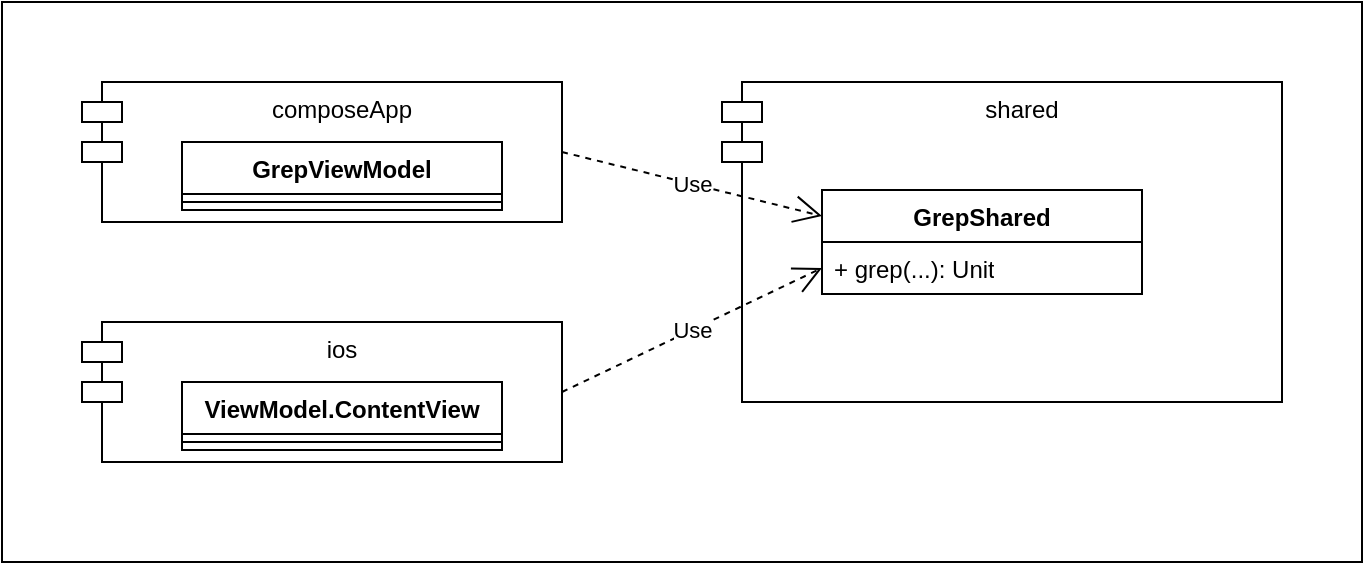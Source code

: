 <mxfile version="24.4.8" type="device" pages="4">
  <diagram name="if_grep" id="RzaIaKQiEWzyWalgboSa">
    <mxGraphModel dx="951" dy="597" grid="1" gridSize="10" guides="1" tooltips="1" connect="1" arrows="1" fold="1" page="1" pageScale="1" pageWidth="827" pageHeight="1169" math="0" shadow="0">
      <root>
        <mxCell id="0" />
        <mxCell id="1" parent="0" />
        <mxCell id="QNryAsedBH9kvM18OvDT-1" value="" style="rounded=0;whiteSpace=wrap;html=1;" vertex="1" parent="1">
          <mxGeometry x="40" width="680" height="280" as="geometry" />
        </mxCell>
        <mxCell id="q6hAmMUZD53YPu_rHfrL-1" value="composeApp" style="shape=module;align=left;spacingLeft=20;align=center;verticalAlign=top;whiteSpace=wrap;html=1;" vertex="1" parent="1">
          <mxGeometry x="80" y="40" width="240" height="70" as="geometry" />
        </mxCell>
        <mxCell id="q6hAmMUZD53YPu_rHfrL-2" value="shared" style="shape=module;align=left;spacingLeft=20;align=center;verticalAlign=top;whiteSpace=wrap;html=1;" vertex="1" parent="1">
          <mxGeometry x="400" y="40" width="280" height="160" as="geometry" />
        </mxCell>
        <mxCell id="q6hAmMUZD53YPu_rHfrL-3" value="ios" style="shape=module;align=left;spacingLeft=20;align=center;verticalAlign=top;whiteSpace=wrap;html=1;" vertex="1" parent="1">
          <mxGeometry x="80" y="160" width="240" height="70" as="geometry" />
        </mxCell>
        <mxCell id="q6hAmMUZD53YPu_rHfrL-8" value="Use" style="endArrow=open;endSize=12;dashed=1;html=1;rounded=0;exitX=1;exitY=0.5;exitDx=0;exitDy=0;entryX=0;entryY=0.25;entryDx=0;entryDy=0;" edge="1" parent="1" source="q6hAmMUZD53YPu_rHfrL-1" target="q6hAmMUZD53YPu_rHfrL-12">
          <mxGeometry width="160" relative="1" as="geometry">
            <mxPoint x="310" y="150" as="sourcePoint" />
            <mxPoint x="440" y="141.5" as="targetPoint" />
          </mxGeometry>
        </mxCell>
        <mxCell id="q6hAmMUZD53YPu_rHfrL-9" value="Use" style="endArrow=open;endSize=12;dashed=1;html=1;rounded=0;exitX=1;exitY=0.5;exitDx=0;exitDy=0;entryX=0;entryY=0.5;entryDx=0;entryDy=0;" edge="1" parent="1" source="q6hAmMUZD53YPu_rHfrL-3" target="q6hAmMUZD53YPu_rHfrL-15">
          <mxGeometry width="160" relative="1" as="geometry">
            <mxPoint x="350" y="105" as="sourcePoint" />
            <mxPoint x="440" y="158.5" as="targetPoint" />
          </mxGeometry>
        </mxCell>
        <mxCell id="q6hAmMUZD53YPu_rHfrL-10" value="GrepViewModel" style="swimlane;fontStyle=1;align=center;verticalAlign=top;childLayout=stackLayout;horizontal=1;startSize=26;horizontalStack=0;resizeParent=1;resizeParentMax=0;resizeLast=0;collapsible=1;marginBottom=0;whiteSpace=wrap;html=1;" vertex="1" parent="1">
          <mxGeometry x="130" y="70" width="160" height="34" as="geometry" />
        </mxCell>
        <mxCell id="q6hAmMUZD53YPu_rHfrL-11" value="" style="line;strokeWidth=1;fillColor=none;align=left;verticalAlign=middle;spacingTop=-1;spacingLeft=3;spacingRight=3;rotatable=0;labelPosition=right;points=[];portConstraint=eastwest;strokeColor=inherit;" vertex="1" parent="q6hAmMUZD53YPu_rHfrL-10">
          <mxGeometry y="26" width="160" height="8" as="geometry" />
        </mxCell>
        <mxCell id="q6hAmMUZD53YPu_rHfrL-12" value="GrepShared" style="swimlane;fontStyle=1;align=center;verticalAlign=top;childLayout=stackLayout;horizontal=1;startSize=26;horizontalStack=0;resizeParent=1;resizeParentMax=0;resizeLast=0;collapsible=1;marginBottom=0;whiteSpace=wrap;html=1;" vertex="1" parent="1">
          <mxGeometry x="450" y="94" width="160" height="52" as="geometry" />
        </mxCell>
        <mxCell id="q6hAmMUZD53YPu_rHfrL-15" value="+ grep(...): Unit" style="text;strokeColor=none;fillColor=none;align=left;verticalAlign=top;spacingLeft=4;spacingRight=4;overflow=hidden;rotatable=0;points=[[0,0.5],[1,0.5]];portConstraint=eastwest;whiteSpace=wrap;html=1;" vertex="1" parent="q6hAmMUZD53YPu_rHfrL-12">
          <mxGeometry y="26" width="160" height="26" as="geometry" />
        </mxCell>
        <mxCell id="q6hAmMUZD53YPu_rHfrL-16" value="ViewModel.ContentView" style="swimlane;fontStyle=1;align=center;verticalAlign=top;childLayout=stackLayout;horizontal=1;startSize=26;horizontalStack=0;resizeParent=1;resizeParentMax=0;resizeLast=0;collapsible=1;marginBottom=0;whiteSpace=wrap;html=1;" vertex="1" parent="1">
          <mxGeometry x="130" y="190" width="160" height="34" as="geometry" />
        </mxCell>
        <mxCell id="q6hAmMUZD53YPu_rHfrL-17" value="" style="line;strokeWidth=1;fillColor=none;align=left;verticalAlign=middle;spacingTop=-1;spacingLeft=3;spacingRight=3;rotatable=0;labelPosition=right;points=[];portConstraint=eastwest;strokeColor=inherit;" vertex="1" parent="q6hAmMUZD53YPu_rHfrL-16">
          <mxGeometry y="26" width="160" height="8" as="geometry" />
        </mxCell>
      </root>
    </mxGraphModel>
  </diagram>
  <diagram id="hBZKzyjd2f3BzscMw3kQ" name="if_usecase">
    <mxGraphModel dx="1129" dy="464" grid="1" gridSize="10" guides="1" tooltips="1" connect="1" arrows="1" fold="1" page="1" pageScale="1" pageWidth="827" pageHeight="1169" math="0" shadow="0">
      <root>
        <mxCell id="0" />
        <mxCell id="1" parent="0" />
        <mxCell id="3Ayo0XlqxIeDc6Itqvx2-1" value="" style="rounded=0;whiteSpace=wrap;html=1;" vertex="1" parent="1">
          <mxGeometry x="40" width="1000" height="280" as="geometry" />
        </mxCell>
        <mxCell id="jaY5OkbTvhgfmhg3v1kl-1" value="composeApp" style="shape=module;align=left;spacingLeft=20;align=center;verticalAlign=top;whiteSpace=wrap;html=1;" vertex="1" parent="1">
          <mxGeometry x="80" y="40" width="240" height="70" as="geometry" />
        </mxCell>
        <mxCell id="jaY5OkbTvhgfmhg3v1kl-2" value="shared" style="shape=module;align=left;spacingLeft=20;align=center;verticalAlign=top;whiteSpace=wrap;html=1;" vertex="1" parent="1">
          <mxGeometry x="400" y="40" width="600" height="190" as="geometry" />
        </mxCell>
        <mxCell id="jaY5OkbTvhgfmhg3v1kl-3" value="ios" style="shape=module;align=left;spacingLeft=20;align=center;verticalAlign=top;whiteSpace=wrap;html=1;" vertex="1" parent="1">
          <mxGeometry x="80" y="160" width="240" height="70" as="geometry" />
        </mxCell>
        <mxCell id="jaY5OkbTvhgfmhg3v1kl-4" value="Use" style="endArrow=open;endSize=12;dashed=1;html=1;rounded=0;exitX=1;exitY=0.5;exitDx=0;exitDy=0;entryX=0;entryY=0.25;entryDx=0;entryDy=0;" edge="1" parent="1" source="jaY5OkbTvhgfmhg3v1kl-1" target="jaY5OkbTvhgfmhg3v1kl-12">
          <mxGeometry width="160" relative="1" as="geometry">
            <mxPoint x="310" y="150" as="sourcePoint" />
            <mxPoint x="440" y="141.5" as="targetPoint" />
          </mxGeometry>
        </mxCell>
        <mxCell id="jaY5OkbTvhgfmhg3v1kl-5" value="Use" style="endArrow=open;endSize=12;dashed=1;html=1;rounded=0;exitX=1;exitY=0.5;exitDx=0;exitDy=0;entryX=0;entryY=0.75;entryDx=0;entryDy=0;" edge="1" parent="1" source="jaY5OkbTvhgfmhg3v1kl-3" target="jaY5OkbTvhgfmhg3v1kl-12">
          <mxGeometry width="160" relative="1" as="geometry">
            <mxPoint x="350" y="105" as="sourcePoint" />
            <mxPoint x="440" y="158.5" as="targetPoint" />
          </mxGeometry>
        </mxCell>
        <mxCell id="jaY5OkbTvhgfmhg3v1kl-6" value="RocketLaunchViewModel" style="swimlane;fontStyle=1;align=center;verticalAlign=top;childLayout=stackLayout;horizontal=1;startSize=26;horizontalStack=0;resizeParent=1;resizeParentMax=0;resizeLast=0;collapsible=1;marginBottom=0;whiteSpace=wrap;html=1;" vertex="1" parent="1">
          <mxGeometry x="130" y="70" width="160" height="34" as="geometry" />
        </mxCell>
        <mxCell id="jaY5OkbTvhgfmhg3v1kl-7" value="" style="line;strokeWidth=1;fillColor=none;align=left;verticalAlign=middle;spacingTop=-1;spacingLeft=3;spacingRight=3;rotatable=0;labelPosition=right;points=[];portConstraint=eastwest;strokeColor=inherit;" vertex="1" parent="jaY5OkbTvhgfmhg3v1kl-6">
          <mxGeometry y="26" width="160" height="8" as="geometry" />
        </mxCell>
        <mxCell id="jaY5OkbTvhgfmhg3v1kl-8" value="LoadRocketLaunchInfoUseCase" style="swimlane;fontStyle=1;align=center;verticalAlign=top;childLayout=stackLayout;horizontal=1;startSize=26;horizontalStack=0;resizeParent=1;resizeParentMax=0;resizeLast=0;collapsible=1;marginBottom=0;whiteSpace=wrap;html=1;" vertex="1" parent="1">
          <mxGeometry x="460" y="150" width="240" height="52" as="geometry" />
        </mxCell>
        <mxCell id="jaY5OkbTvhgfmhg3v1kl-9" value="+ invoke(...): Flow&amp;lt;String&amp;gt;" style="text;strokeColor=none;fillColor=none;align=left;verticalAlign=top;spacingLeft=4;spacingRight=4;overflow=hidden;rotatable=0;points=[[0,0.5],[1,0.5]];portConstraint=eastwest;whiteSpace=wrap;html=1;" vertex="1" parent="jaY5OkbTvhgfmhg3v1kl-8">
          <mxGeometry y="26" width="240" height="26" as="geometry" />
        </mxCell>
        <mxCell id="jaY5OkbTvhgfmhg3v1kl-10" value="ViewModel.ContentView" style="swimlane;fontStyle=1;align=center;verticalAlign=top;childLayout=stackLayout;horizontal=1;startSize=26;horizontalStack=0;resizeParent=1;resizeParentMax=0;resizeLast=0;collapsible=1;marginBottom=0;whiteSpace=wrap;html=1;" vertex="1" parent="1">
          <mxGeometry x="130" y="190" width="160" height="34" as="geometry" />
        </mxCell>
        <mxCell id="jaY5OkbTvhgfmhg3v1kl-11" value="" style="line;strokeWidth=1;fillColor=none;align=left;verticalAlign=middle;spacingTop=-1;spacingLeft=3;spacingRight=3;rotatable=0;labelPosition=right;points=[];portConstraint=eastwest;strokeColor=inherit;" vertex="1" parent="jaY5OkbTvhgfmhg3v1kl-10">
          <mxGeometry y="26" width="160" height="8" as="geometry" />
        </mxCell>
        <mxCell id="jaY5OkbTvhgfmhg3v1kl-12" value="LoadRocketLaunchInfoUseCaseContract" style="swimlane;fontStyle=1;align=center;verticalAlign=top;childLayout=stackLayout;horizontal=1;startSize=26;horizontalStack=0;resizeParent=1;resizeParentMax=0;resizeLast=0;collapsible=1;marginBottom=0;whiteSpace=wrap;html=1;" vertex="1" parent="1">
          <mxGeometry x="450" y="76" width="260" height="34" as="geometry" />
        </mxCell>
        <mxCell id="jaY5OkbTvhgfmhg3v1kl-13" value="" style="line;strokeWidth=1;fillColor=none;align=left;verticalAlign=middle;spacingTop=-1;spacingLeft=3;spacingRight=3;rotatable=0;labelPosition=right;points=[];portConstraint=eastwest;strokeColor=inherit;" vertex="1" parent="jaY5OkbTvhgfmhg3v1kl-12">
          <mxGeometry y="26" width="260" height="8" as="geometry" />
        </mxCell>
        <mxCell id="jaY5OkbTvhgfmhg3v1kl-14" value="" style="endArrow=block;dashed=1;endFill=0;endSize=12;html=1;rounded=0;entryX=0.5;entryY=1;entryDx=0;entryDy=0;" edge="1" parent="1" source="jaY5OkbTvhgfmhg3v1kl-8" target="jaY5OkbTvhgfmhg3v1kl-12">
          <mxGeometry width="160" relative="1" as="geometry">
            <mxPoint x="470" y="290" as="sourcePoint" />
            <mxPoint x="630" y="290" as="targetPoint" />
          </mxGeometry>
        </mxCell>
        <mxCell id="jaY5OkbTvhgfmhg3v1kl-15" value="RocketRepository" style="swimlane;fontStyle=1;align=center;verticalAlign=top;childLayout=stackLayout;horizontal=1;startSize=26;horizontalStack=0;resizeParent=1;resizeParentMax=0;resizeLast=0;collapsible=1;marginBottom=0;whiteSpace=wrap;html=1;" vertex="1" parent="1">
          <mxGeometry x="800" y="150" width="170" height="52" as="geometry" />
        </mxCell>
        <mxCell id="jaY5OkbTvhgfmhg3v1kl-16" value="+ invoke(...): Flow&amp;lt;String&amp;gt;" style="text;strokeColor=none;fillColor=none;align=left;verticalAlign=top;spacingLeft=4;spacingRight=4;overflow=hidden;rotatable=0;points=[[0,0.5],[1,0.5]];portConstraint=eastwest;whiteSpace=wrap;html=1;" vertex="1" parent="jaY5OkbTvhgfmhg3v1kl-15">
          <mxGeometry y="26" width="170" height="26" as="geometry" />
        </mxCell>
        <mxCell id="jaY5OkbTvhgfmhg3v1kl-17" value="RocketRepositoryContract" style="swimlane;fontStyle=1;align=center;verticalAlign=top;childLayout=stackLayout;horizontal=1;startSize=26;horizontalStack=0;resizeParent=1;resizeParentMax=0;resizeLast=0;collapsible=1;marginBottom=0;whiteSpace=wrap;html=1;" vertex="1" parent="1">
          <mxGeometry x="800" y="76" width="170" height="34" as="geometry" />
        </mxCell>
        <mxCell id="jaY5OkbTvhgfmhg3v1kl-18" value="" style="line;strokeWidth=1;fillColor=none;align=left;verticalAlign=middle;spacingTop=-1;spacingLeft=3;spacingRight=3;rotatable=0;labelPosition=right;points=[];portConstraint=eastwest;strokeColor=inherit;" vertex="1" parent="jaY5OkbTvhgfmhg3v1kl-17">
          <mxGeometry y="26" width="170" height="8" as="geometry" />
        </mxCell>
        <mxCell id="jaY5OkbTvhgfmhg3v1kl-19" value="" style="endArrow=block;dashed=1;endFill=0;endSize=12;html=1;rounded=0;entryX=0.5;entryY=1;entryDx=0;entryDy=0;" edge="1" parent="1" source="jaY5OkbTvhgfmhg3v1kl-15" target="jaY5OkbTvhgfmhg3v1kl-17">
          <mxGeometry width="160" relative="1" as="geometry">
            <mxPoint x="820" y="290" as="sourcePoint" />
            <mxPoint x="980" y="290" as="targetPoint" />
          </mxGeometry>
        </mxCell>
        <mxCell id="jaY5OkbTvhgfmhg3v1kl-20" value="Use" style="endArrow=open;endSize=12;dashed=1;html=1;rounded=0;exitX=1;exitY=0.25;exitDx=0;exitDy=0;entryX=0;entryY=0.5;entryDx=0;entryDy=0;" edge="1" parent="1" source="jaY5OkbTvhgfmhg3v1kl-8" target="jaY5OkbTvhgfmhg3v1kl-17">
          <mxGeometry width="160" relative="1" as="geometry">
            <mxPoint x="710" y="330" as="sourcePoint" />
            <mxPoint x="870" y="330" as="targetPoint" />
          </mxGeometry>
        </mxCell>
      </root>
    </mxGraphModel>
  </diagram>
  <diagram id="mOhKhrMZGtOEBroIsM7T" name="if_viewmodel">
    <mxGraphModel dx="951" dy="1766" grid="1" gridSize="10" guides="1" tooltips="1" connect="1" arrows="1" fold="1" page="1" pageScale="1" pageWidth="827" pageHeight="1169" math="0" shadow="0">
      <root>
        <mxCell id="0" />
        <mxCell id="1" parent="0" />
        <mxCell id="qxVTyi2TgpjDtXjAVBR1-1" value="" style="rounded=0;whiteSpace=wrap;html=1;" vertex="1" parent="1">
          <mxGeometry x="40" y="-120" width="1000" height="480" as="geometry" />
        </mxCell>
        <mxCell id="IUsTRlKpmxxPg6vhgVCP-1" value="composeApp" style="shape=module;align=left;spacingLeft=20;align=center;verticalAlign=top;whiteSpace=wrap;html=1;" vertex="1" parent="1">
          <mxGeometry x="80" y="40" width="240" height="70" as="geometry" />
        </mxCell>
        <mxCell id="IUsTRlKpmxxPg6vhgVCP-2" value="shared" style="shape=module;align=left;spacingLeft=20;align=center;verticalAlign=top;whiteSpace=wrap;html=1;" vertex="1" parent="1">
          <mxGeometry x="400" y="-80" width="600" height="400" as="geometry" />
        </mxCell>
        <mxCell id="IUsTRlKpmxxPg6vhgVCP-3" value="ios" style="shape=module;align=left;spacingLeft=20;align=center;verticalAlign=top;whiteSpace=wrap;html=1;" vertex="1" parent="1">
          <mxGeometry x="80" y="160" width="240" height="70" as="geometry" />
        </mxCell>
        <mxCell id="IUsTRlKpmxxPg6vhgVCP-4" value="Use" style="endArrow=open;endSize=12;dashed=1;html=1;rounded=0;exitX=1;exitY=0.5;exitDx=0;exitDy=0;entryX=0;entryY=0.25;entryDx=0;entryDy=0;" edge="1" parent="1" source="IUsTRlKpmxxPg6vhgVCP-1" target="IUsTRlKpmxxPg6vhgVCP-27">
          <mxGeometry width="160" relative="1" as="geometry">
            <mxPoint x="310" y="150" as="sourcePoint" />
            <mxPoint x="495" y="84.5" as="targetPoint" />
          </mxGeometry>
        </mxCell>
        <mxCell id="IUsTRlKpmxxPg6vhgVCP-5" value="Use" style="endArrow=open;endSize=12;dashed=1;html=1;rounded=0;exitX=1;exitY=0.5;exitDx=0;exitDy=0;entryX=0;entryY=0.5;entryDx=0;entryDy=0;" edge="1" parent="1" source="IUsTRlKpmxxPg6vhgVCP-3" target="IUsTRlKpmxxPg6vhgVCP-28">
          <mxGeometry width="160" relative="1" as="geometry">
            <mxPoint x="350" y="105" as="sourcePoint" />
            <mxPoint x="495" y="101.5" as="targetPoint" />
          </mxGeometry>
        </mxCell>
        <mxCell id="IUsTRlKpmxxPg6vhgVCP-6" value="GreetingScreen" style="swimlane;fontStyle=1;align=center;verticalAlign=top;childLayout=stackLayout;horizontal=1;startSize=26;horizontalStack=0;resizeParent=1;resizeParentMax=0;resizeLast=0;collapsible=1;marginBottom=0;whiteSpace=wrap;html=1;" vertex="1" parent="1">
          <mxGeometry x="130" y="70" width="160" height="34" as="geometry" />
        </mxCell>
        <mxCell id="IUsTRlKpmxxPg6vhgVCP-7" value="" style="line;strokeWidth=1;fillColor=none;align=left;verticalAlign=middle;spacingTop=-1;spacingLeft=3;spacingRight=3;rotatable=0;labelPosition=right;points=[];portConstraint=eastwest;strokeColor=inherit;" vertex="1" parent="IUsTRlKpmxxPg6vhgVCP-6">
          <mxGeometry y="26" width="160" height="8" as="geometry" />
        </mxCell>
        <mxCell id="IUsTRlKpmxxPg6vhgVCP-8" value="CreatePhrasesUseCase" style="swimlane;fontStyle=1;align=center;verticalAlign=top;childLayout=stackLayout;horizontal=1;startSize=26;horizontalStack=0;resizeParent=1;resizeParentMax=0;resizeLast=0;collapsible=1;marginBottom=0;whiteSpace=wrap;html=1;" vertex="1" parent="1">
          <mxGeometry x="460" y="234" width="240" height="52" as="geometry" />
        </mxCell>
        <mxCell id="IUsTRlKpmxxPg6vhgVCP-9" value="+ invoke(...): &amp;nbsp;List&amp;lt;String&amp;gt;" style="text;strokeColor=none;fillColor=none;align=left;verticalAlign=top;spacingLeft=4;spacingRight=4;overflow=hidden;rotatable=0;points=[[0,0.5],[1,0.5]];portConstraint=eastwest;whiteSpace=wrap;html=1;" vertex="1" parent="IUsTRlKpmxxPg6vhgVCP-8">
          <mxGeometry y="26" width="240" height="26" as="geometry" />
        </mxCell>
        <mxCell id="IUsTRlKpmxxPg6vhgVCP-10" value="ViewModel.ContentView" style="swimlane;fontStyle=1;align=center;verticalAlign=top;childLayout=stackLayout;horizontal=1;startSize=26;horizontalStack=0;resizeParent=1;resizeParentMax=0;resizeLast=0;collapsible=1;marginBottom=0;whiteSpace=wrap;html=1;" vertex="1" parent="1">
          <mxGeometry x="130" y="190" width="160" height="34" as="geometry" />
        </mxCell>
        <mxCell id="IUsTRlKpmxxPg6vhgVCP-11" value="" style="line;strokeWidth=1;fillColor=none;align=left;verticalAlign=middle;spacingTop=-1;spacingLeft=3;spacingRight=3;rotatable=0;labelPosition=right;points=[];portConstraint=eastwest;strokeColor=inherit;" vertex="1" parent="IUsTRlKpmxxPg6vhgVCP-10">
          <mxGeometry y="26" width="160" height="8" as="geometry" />
        </mxCell>
        <mxCell id="IUsTRlKpmxxPg6vhgVCP-12" value="CreatePhrasesUseCaseContract" style="swimlane;fontStyle=1;align=center;verticalAlign=top;childLayout=stackLayout;horizontal=1;startSize=26;horizontalStack=0;resizeParent=1;resizeParentMax=0;resizeLast=0;collapsible=1;marginBottom=0;whiteSpace=wrap;html=1;" vertex="1" parent="1">
          <mxGeometry x="450" y="160" width="260" height="34" as="geometry" />
        </mxCell>
        <mxCell id="IUsTRlKpmxxPg6vhgVCP-13" value="" style="line;strokeWidth=1;fillColor=none;align=left;verticalAlign=middle;spacingTop=-1;spacingLeft=3;spacingRight=3;rotatable=0;labelPosition=right;points=[];portConstraint=eastwest;strokeColor=inherit;" vertex="1" parent="IUsTRlKpmxxPg6vhgVCP-12">
          <mxGeometry y="26" width="260" height="8" as="geometry" />
        </mxCell>
        <mxCell id="IUsTRlKpmxxPg6vhgVCP-14" value="" style="endArrow=block;dashed=1;endFill=0;endSize=12;html=1;rounded=0;entryX=0.5;entryY=1;entryDx=0;entryDy=0;" edge="1" parent="1" source="IUsTRlKpmxxPg6vhgVCP-8" target="IUsTRlKpmxxPg6vhgVCP-12">
          <mxGeometry width="160" relative="1" as="geometry">
            <mxPoint x="470" y="374" as="sourcePoint" />
            <mxPoint x="630" y="374" as="targetPoint" />
          </mxGeometry>
        </mxCell>
        <mxCell id="IUsTRlKpmxxPg6vhgVCP-15" value="PlatformRepository" style="swimlane;fontStyle=1;align=center;verticalAlign=top;childLayout=stackLayout;horizontal=1;startSize=26;horizontalStack=0;resizeParent=1;resizeParentMax=0;resizeLast=0;collapsible=1;marginBottom=0;whiteSpace=wrap;html=1;" vertex="1" parent="1">
          <mxGeometry x="800" y="234" width="170" height="52" as="geometry" />
        </mxCell>
        <mxCell id="IUsTRlKpmxxPg6vhgVCP-16" value="+ getPlatformName():&amp;nbsp; String" style="text;strokeColor=none;fillColor=none;align=left;verticalAlign=top;spacingLeft=4;spacingRight=4;overflow=hidden;rotatable=0;points=[[0,0.5],[1,0.5]];portConstraint=eastwest;whiteSpace=wrap;html=1;" vertex="1" parent="IUsTRlKpmxxPg6vhgVCP-15">
          <mxGeometry y="26" width="170" height="26" as="geometry" />
        </mxCell>
        <mxCell id="IUsTRlKpmxxPg6vhgVCP-17" value="PlatformRepositoryContract" style="swimlane;fontStyle=1;align=center;verticalAlign=top;childLayout=stackLayout;horizontal=1;startSize=26;horizontalStack=0;resizeParent=1;resizeParentMax=0;resizeLast=0;collapsible=1;marginBottom=0;whiteSpace=wrap;html=1;" vertex="1" parent="1">
          <mxGeometry x="800" y="160" width="170" height="34" as="geometry" />
        </mxCell>
        <mxCell id="IUsTRlKpmxxPg6vhgVCP-18" value="" style="line;strokeWidth=1;fillColor=none;align=left;verticalAlign=middle;spacingTop=-1;spacingLeft=3;spacingRight=3;rotatable=0;labelPosition=right;points=[];portConstraint=eastwest;strokeColor=inherit;" vertex="1" parent="IUsTRlKpmxxPg6vhgVCP-17">
          <mxGeometry y="26" width="170" height="8" as="geometry" />
        </mxCell>
        <mxCell id="IUsTRlKpmxxPg6vhgVCP-19" value="" style="endArrow=block;dashed=1;endFill=0;endSize=12;html=1;rounded=0;entryX=0.5;entryY=1;entryDx=0;entryDy=0;" edge="1" parent="1" source="IUsTRlKpmxxPg6vhgVCP-15" target="IUsTRlKpmxxPg6vhgVCP-17">
          <mxGeometry width="160" relative="1" as="geometry">
            <mxPoint x="820" y="374" as="sourcePoint" />
            <mxPoint x="980" y="374" as="targetPoint" />
          </mxGeometry>
        </mxCell>
        <mxCell id="IUsTRlKpmxxPg6vhgVCP-20" value="Use" style="endArrow=open;endSize=12;dashed=1;html=1;rounded=0;exitX=1;exitY=0.25;exitDx=0;exitDy=0;entryX=0;entryY=0.5;entryDx=0;entryDy=0;" edge="1" parent="1" source="IUsTRlKpmxxPg6vhgVCP-8" target="IUsTRlKpmxxPg6vhgVCP-17">
          <mxGeometry width="160" relative="1" as="geometry">
            <mxPoint x="710" y="414" as="sourcePoint" />
            <mxPoint x="870" y="414" as="targetPoint" />
          </mxGeometry>
        </mxCell>
        <mxCell id="IUsTRlKpmxxPg6vhgVCP-23" value="Use" style="endArrow=open;endSize=12;dashed=1;html=1;rounded=0;exitX=0.5;exitY=1;exitDx=0;exitDy=0;" edge="1" parent="1" target="IUsTRlKpmxxPg6vhgVCP-12">
          <mxGeometry width="160" relative="1" as="geometry">
            <mxPoint x="580" y="110" as="sourcePoint" />
            <mxPoint x="810" y="217" as="targetPoint" />
          </mxGeometry>
        </mxCell>
        <mxCell id="IUsTRlKpmxxPg6vhgVCP-24" value="CoroutineViewModel" style="swimlane;fontStyle=1;align=center;verticalAlign=top;childLayout=stackLayout;horizontal=1;startSize=26;horizontalStack=0;resizeParent=1;resizeParentMax=0;resizeLast=0;collapsible=1;marginBottom=0;whiteSpace=wrap;html=1;" vertex="1" parent="1">
          <mxGeometry x="495" y="-46" width="170" height="34" as="geometry" />
        </mxCell>
        <mxCell id="IUsTRlKpmxxPg6vhgVCP-25" value="" style="line;strokeWidth=1;fillColor=none;align=left;verticalAlign=middle;spacingTop=-1;spacingLeft=3;spacingRight=3;rotatable=0;labelPosition=right;points=[];portConstraint=eastwest;strokeColor=inherit;" vertex="1" parent="IUsTRlKpmxxPg6vhgVCP-24">
          <mxGeometry y="26" width="170" height="8" as="geometry" />
        </mxCell>
        <mxCell id="IUsTRlKpmxxPg6vhgVCP-26" value="" style="endArrow=block;dashed=1;endFill=0;endSize=12;html=1;rounded=0;entryX=0.5;entryY=1;entryDx=0;entryDy=0;exitX=0.5;exitY=0;exitDx=0;exitDy=0;" edge="1" parent="1" source="IUsTRlKpmxxPg6vhgVCP-27" target="IUsTRlKpmxxPg6vhgVCP-24">
          <mxGeometry width="160" relative="1" as="geometry">
            <mxPoint x="580" y="30" as="sourcePoint" />
            <mxPoint x="590" y="158" as="targetPoint" />
          </mxGeometry>
        </mxCell>
        <mxCell id="IUsTRlKpmxxPg6vhgVCP-27" value="GreetingSharedViewModel" style="swimlane;fontStyle=1;align=center;verticalAlign=top;childLayout=stackLayout;horizontal=1;startSize=26;horizontalStack=0;resizeParent=1;resizeParentMax=0;resizeLast=0;collapsible=1;marginBottom=0;whiteSpace=wrap;html=1;" vertex="1" parent="1">
          <mxGeometry x="450" y="24" width="260" height="86" as="geometry" />
        </mxCell>
        <mxCell id="IUsTRlKpmxxPg6vhgVCP-28" value="+ loadPhrases(): Unit" style="text;strokeColor=none;fillColor=none;align=left;verticalAlign=top;spacingLeft=4;spacingRight=4;overflow=hidden;rotatable=0;points=[[0,0.5],[1,0.5]];portConstraint=eastwest;whiteSpace=wrap;html=1;" vertex="1" parent="IUsTRlKpmxxPg6vhgVCP-27">
          <mxGeometry y="26" width="260" height="26" as="geometry" />
        </mxCell>
        <mxCell id="IUsTRlKpmxxPg6vhgVCP-29" value="" style="line;strokeWidth=1;fillColor=none;align=left;verticalAlign=middle;spacingTop=-1;spacingLeft=3;spacingRight=3;rotatable=0;labelPosition=right;points=[];portConstraint=eastwest;strokeColor=inherit;" vertex="1" parent="IUsTRlKpmxxPg6vhgVCP-27">
          <mxGeometry y="52" width="260" height="8" as="geometry" />
        </mxCell>
        <mxCell id="IUsTRlKpmxxPg6vhgVCP-30" value="+ observePhrases((List&amp;lt;String&amp;gt;) -&amp;gt; Unit): Unit" style="text;strokeColor=none;fillColor=none;align=left;verticalAlign=top;spacingLeft=4;spacingRight=4;overflow=hidden;rotatable=0;points=[[0,0.5],[1,0.5]];portConstraint=eastwest;whiteSpace=wrap;html=1;" vertex="1" parent="IUsTRlKpmxxPg6vhgVCP-27">
          <mxGeometry y="60" width="260" height="26" as="geometry" />
        </mxCell>
        <mxCell id="IUsTRlKpmxxPg6vhgVCP-31" value="Android 用" style="shape=note;whiteSpace=wrap;html=1;backgroundOutline=1;darkOpacity=0.05;size=12;" vertex="1" parent="1">
          <mxGeometry x="760" y="-46" width="80" height="56" as="geometry" />
        </mxCell>
        <mxCell id="IUsTRlKpmxxPg6vhgVCP-32" value="iOS 用" style="shape=note;whiteSpace=wrap;html=1;backgroundOutline=1;darkOpacity=0.05;size=12;" vertex="1" parent="1">
          <mxGeometry x="760" y="24" width="80" height="56" as="geometry" />
        </mxCell>
        <mxCell id="IUsTRlKpmxxPg6vhgVCP-33" value="" style="endArrow=none;html=1;rounded=0;exitX=0.923;exitY=0.5;exitDx=0;exitDy=0;exitPerimeter=0;entryX=0;entryY=0.5;entryDx=0;entryDy=0;entryPerimeter=0;" edge="1" parent="1" source="IUsTRlKpmxxPg6vhgVCP-28" target="IUsTRlKpmxxPg6vhgVCP-31">
          <mxGeometry width="50" height="50" relative="1" as="geometry">
            <mxPoint x="710" y="20" as="sourcePoint" />
            <mxPoint x="760" y="-30" as="targetPoint" />
          </mxGeometry>
        </mxCell>
        <mxCell id="IUsTRlKpmxxPg6vhgVCP-34" value="" style="endArrow=none;html=1;rounded=0;exitX=0.808;exitY=0.769;exitDx=0;exitDy=0;exitPerimeter=0;entryX=0;entryY=0.5;entryDx=0;entryDy=0;entryPerimeter=0;" edge="1" parent="1" target="IUsTRlKpmxxPg6vhgVCP-32">
          <mxGeometry width="50" height="50" relative="1" as="geometry">
            <mxPoint x="690" y="90" as="sourcePoint" />
            <mxPoint x="790" y="-10" as="targetPoint" />
          </mxGeometry>
        </mxCell>
      </root>
    </mxGraphModel>
  </diagram>
  <diagram id="IZwFQyfqXNFXW2y3iLr4" name="architecture">
    <mxGraphModel dx="1254" dy="1912" grid="1" gridSize="10" guides="1" tooltips="1" connect="1" arrows="1" fold="1" page="1" pageScale="1" pageWidth="827" pageHeight="1169" math="0" shadow="0">
      <root>
        <mxCell id="0" />
        <mxCell id="1" parent="0" />
        <mxCell id="Epo-QqoAf33ydnhm44_M-1" value="" style="rounded=0;whiteSpace=wrap;html=1;" vertex="1" parent="1">
          <mxGeometry x="40" y="-120" width="1250" height="480" as="geometry" />
        </mxCell>
        <mxCell id="Epo-QqoAf33ydnhm44_M-2" value="composeApp" style="shape=module;align=left;spacingLeft=20;align=center;verticalAlign=top;whiteSpace=wrap;html=1;" vertex="1" parent="1">
          <mxGeometry x="80" y="40" width="240" height="70" as="geometry" />
        </mxCell>
        <mxCell id="Epo-QqoAf33ydnhm44_M-3" value="shared" style="shape=module;align=left;spacingLeft=20;align=center;verticalAlign=top;whiteSpace=wrap;html=1;" vertex="1" parent="1">
          <mxGeometry x="400" y="-80" width="840" height="400" as="geometry" />
        </mxCell>
        <mxCell id="Epo-QqoAf33ydnhm44_M-4" value="ios" style="shape=module;align=left;spacingLeft=20;align=center;verticalAlign=top;whiteSpace=wrap;html=1;" vertex="1" parent="1">
          <mxGeometry x="80" y="160" width="240" height="70" as="geometry" />
        </mxCell>
        <mxCell id="Epo-QqoAf33ydnhm44_M-5" value="Use" style="endArrow=open;endSize=12;dashed=1;html=1;rounded=0;exitX=1;exitY=0.5;exitDx=0;exitDy=0;entryX=0;entryY=0.25;entryDx=0;entryDy=0;" edge="1" parent="1" source="Epo-QqoAf33ydnhm44_M-2" target="Epo-QqoAf33ydnhm44_M-26">
          <mxGeometry width="160" relative="1" as="geometry">
            <mxPoint x="310" y="150" as="sourcePoint" />
            <mxPoint x="495" y="84.5" as="targetPoint" />
          </mxGeometry>
        </mxCell>
        <mxCell id="Epo-QqoAf33ydnhm44_M-6" value="Use" style="endArrow=open;endSize=12;dashed=1;html=1;rounded=0;exitX=1;exitY=0.5;exitDx=0;exitDy=0;entryX=0;entryY=0.5;entryDx=0;entryDy=0;" edge="1" parent="1" source="Epo-QqoAf33ydnhm44_M-4" target="Epo-QqoAf33ydnhm44_M-27">
          <mxGeometry width="160" relative="1" as="geometry">
            <mxPoint x="350" y="105" as="sourcePoint" />
            <mxPoint x="495" y="101.5" as="targetPoint" />
          </mxGeometry>
        </mxCell>
        <mxCell id="Epo-QqoAf33ydnhm44_M-7" value="GreetingScreen" style="swimlane;fontStyle=1;align=center;verticalAlign=top;childLayout=stackLayout;horizontal=1;startSize=26;horizontalStack=0;resizeParent=1;resizeParentMax=0;resizeLast=0;collapsible=1;marginBottom=0;whiteSpace=wrap;html=1;" vertex="1" parent="1">
          <mxGeometry x="130" y="70" width="160" height="34" as="geometry" />
        </mxCell>
        <mxCell id="Epo-QqoAf33ydnhm44_M-8" value="" style="line;strokeWidth=1;fillColor=none;align=left;verticalAlign=middle;spacingTop=-1;spacingLeft=3;spacingRight=3;rotatable=0;labelPosition=right;points=[];portConstraint=eastwest;strokeColor=inherit;" vertex="1" parent="Epo-QqoAf33ydnhm44_M-7">
          <mxGeometry y="26" width="160" height="8" as="geometry" />
        </mxCell>
        <mxCell id="Epo-QqoAf33ydnhm44_M-9" value="CreatePhrasesUseCase" style="swimlane;fontStyle=1;align=center;verticalAlign=top;childLayout=stackLayout;horizontal=1;startSize=26;horizontalStack=0;resizeParent=1;resizeParentMax=0;resizeLast=0;collapsible=1;marginBottom=0;whiteSpace=wrap;html=1;" vertex="1" parent="1">
          <mxGeometry x="460" y="234" width="240" height="52" as="geometry" />
        </mxCell>
        <mxCell id="Epo-QqoAf33ydnhm44_M-10" value="+ invoke(...): &amp;nbsp;List&amp;lt;String&amp;gt;" style="text;strokeColor=none;fillColor=none;align=left;verticalAlign=top;spacingLeft=4;spacingRight=4;overflow=hidden;rotatable=0;points=[[0,0.5],[1,0.5]];portConstraint=eastwest;whiteSpace=wrap;html=1;" vertex="1" parent="Epo-QqoAf33ydnhm44_M-9">
          <mxGeometry y="26" width="240" height="26" as="geometry" />
        </mxCell>
        <mxCell id="Epo-QqoAf33ydnhm44_M-11" value="ViewModel.ContentView" style="swimlane;fontStyle=1;align=center;verticalAlign=top;childLayout=stackLayout;horizontal=1;startSize=26;horizontalStack=0;resizeParent=1;resizeParentMax=0;resizeLast=0;collapsible=1;marginBottom=0;whiteSpace=wrap;html=1;" vertex="1" parent="1">
          <mxGeometry x="130" y="190" width="160" height="34" as="geometry" />
        </mxCell>
        <mxCell id="Epo-QqoAf33ydnhm44_M-12" value="" style="line;strokeWidth=1;fillColor=none;align=left;verticalAlign=middle;spacingTop=-1;spacingLeft=3;spacingRight=3;rotatable=0;labelPosition=right;points=[];portConstraint=eastwest;strokeColor=inherit;" vertex="1" parent="Epo-QqoAf33ydnhm44_M-11">
          <mxGeometry y="26" width="160" height="8" as="geometry" />
        </mxCell>
        <mxCell id="Epo-QqoAf33ydnhm44_M-13" value="CreatePhrasesUseCaseContract" style="swimlane;fontStyle=1;align=center;verticalAlign=top;childLayout=stackLayout;horizontal=1;startSize=26;horizontalStack=0;resizeParent=1;resizeParentMax=0;resizeLast=0;collapsible=1;marginBottom=0;whiteSpace=wrap;html=1;" vertex="1" parent="1">
          <mxGeometry x="450" y="160" width="260" height="34" as="geometry" />
        </mxCell>
        <mxCell id="Epo-QqoAf33ydnhm44_M-14" value="" style="line;strokeWidth=1;fillColor=none;align=left;verticalAlign=middle;spacingTop=-1;spacingLeft=3;spacingRight=3;rotatable=0;labelPosition=right;points=[];portConstraint=eastwest;strokeColor=inherit;" vertex="1" parent="Epo-QqoAf33ydnhm44_M-13">
          <mxGeometry y="26" width="260" height="8" as="geometry" />
        </mxCell>
        <mxCell id="Epo-QqoAf33ydnhm44_M-15" value="" style="endArrow=block;dashed=1;endFill=0;endSize=12;html=1;rounded=0;entryX=0.5;entryY=1;entryDx=0;entryDy=0;" edge="1" parent="1" source="Epo-QqoAf33ydnhm44_M-9" target="Epo-QqoAf33ydnhm44_M-13">
          <mxGeometry width="160" relative="1" as="geometry">
            <mxPoint x="470" y="374" as="sourcePoint" />
            <mxPoint x="630" y="374" as="targetPoint" />
          </mxGeometry>
        </mxCell>
        <mxCell id="Epo-QqoAf33ydnhm44_M-16" value="PlatformRepository" style="swimlane;fontStyle=1;align=center;verticalAlign=top;childLayout=stackLayout;horizontal=1;startSize=26;horizontalStack=0;resizeParent=1;resizeParentMax=0;resizeLast=0;collapsible=1;marginBottom=0;whiteSpace=wrap;html=1;" vertex="1" parent="1">
          <mxGeometry x="800" y="234" width="170" height="52" as="geometry" />
        </mxCell>
        <mxCell id="Epo-QqoAf33ydnhm44_M-17" value="+ getPlatformName():&amp;nbsp; String" style="text;strokeColor=none;fillColor=none;align=left;verticalAlign=top;spacingLeft=4;spacingRight=4;overflow=hidden;rotatable=0;points=[[0,0.5],[1,0.5]];portConstraint=eastwest;whiteSpace=wrap;html=1;" vertex="1" parent="Epo-QqoAf33ydnhm44_M-16">
          <mxGeometry y="26" width="170" height="26" as="geometry" />
        </mxCell>
        <mxCell id="Epo-QqoAf33ydnhm44_M-18" value="PlatformRepositoryContract" style="swimlane;fontStyle=1;align=center;verticalAlign=top;childLayout=stackLayout;horizontal=1;startSize=26;horizontalStack=0;resizeParent=1;resizeParentMax=0;resizeLast=0;collapsible=1;marginBottom=0;whiteSpace=wrap;html=1;" vertex="1" parent="1">
          <mxGeometry x="800" y="160" width="170" height="34" as="geometry" />
        </mxCell>
        <mxCell id="Epo-QqoAf33ydnhm44_M-19" value="" style="line;strokeWidth=1;fillColor=none;align=left;verticalAlign=middle;spacingTop=-1;spacingLeft=3;spacingRight=3;rotatable=0;labelPosition=right;points=[];portConstraint=eastwest;strokeColor=inherit;" vertex="1" parent="Epo-QqoAf33ydnhm44_M-18">
          <mxGeometry y="26" width="170" height="8" as="geometry" />
        </mxCell>
        <mxCell id="Epo-QqoAf33ydnhm44_M-20" value="" style="endArrow=block;dashed=1;endFill=0;endSize=12;html=1;rounded=0;entryX=0.5;entryY=1;entryDx=0;entryDy=0;" edge="1" parent="1" source="Epo-QqoAf33ydnhm44_M-16" target="Epo-QqoAf33ydnhm44_M-18">
          <mxGeometry width="160" relative="1" as="geometry">
            <mxPoint x="820" y="374" as="sourcePoint" />
            <mxPoint x="980" y="374" as="targetPoint" />
          </mxGeometry>
        </mxCell>
        <mxCell id="Epo-QqoAf33ydnhm44_M-21" value="Use" style="endArrow=open;endSize=12;dashed=1;html=1;rounded=0;exitX=1;exitY=0.25;exitDx=0;exitDy=0;entryX=0;entryY=0.5;entryDx=0;entryDy=0;" edge="1" parent="1" source="Epo-QqoAf33ydnhm44_M-9" target="Epo-QqoAf33ydnhm44_M-18">
          <mxGeometry width="160" relative="1" as="geometry">
            <mxPoint x="710" y="414" as="sourcePoint" />
            <mxPoint x="870" y="414" as="targetPoint" />
          </mxGeometry>
        </mxCell>
        <mxCell id="Epo-QqoAf33ydnhm44_M-22" value="Use" style="endArrow=open;endSize=12;dashed=1;html=1;rounded=0;exitX=0.5;exitY=1;exitDx=0;exitDy=0;" edge="1" parent="1" target="Epo-QqoAf33ydnhm44_M-13">
          <mxGeometry width="160" relative="1" as="geometry">
            <mxPoint x="580" y="110" as="sourcePoint" />
            <mxPoint x="810" y="217" as="targetPoint" />
          </mxGeometry>
        </mxCell>
        <mxCell id="Epo-QqoAf33ydnhm44_M-23" value="CoroutineViewModel" style="swimlane;fontStyle=1;align=center;verticalAlign=top;childLayout=stackLayout;horizontal=1;startSize=26;horizontalStack=0;resizeParent=1;resizeParentMax=0;resizeLast=0;collapsible=1;marginBottom=0;whiteSpace=wrap;html=1;" vertex="1" parent="1">
          <mxGeometry x="495" y="-46" width="170" height="34" as="geometry" />
        </mxCell>
        <mxCell id="Epo-QqoAf33ydnhm44_M-24" value="" style="line;strokeWidth=1;fillColor=none;align=left;verticalAlign=middle;spacingTop=-1;spacingLeft=3;spacingRight=3;rotatable=0;labelPosition=right;points=[];portConstraint=eastwest;strokeColor=inherit;" vertex="1" parent="Epo-QqoAf33ydnhm44_M-23">
          <mxGeometry y="26" width="170" height="8" as="geometry" />
        </mxCell>
        <mxCell id="Epo-QqoAf33ydnhm44_M-25" value="" style="endArrow=block;dashed=1;endFill=0;endSize=12;html=1;rounded=0;entryX=0.5;entryY=1;entryDx=0;entryDy=0;exitX=0.5;exitY=0;exitDx=0;exitDy=0;" edge="1" parent="1" source="Epo-QqoAf33ydnhm44_M-26" target="Epo-QqoAf33ydnhm44_M-23">
          <mxGeometry width="160" relative="1" as="geometry">
            <mxPoint x="580" y="30" as="sourcePoint" />
            <mxPoint x="590" y="158" as="targetPoint" />
          </mxGeometry>
        </mxCell>
        <mxCell id="Epo-QqoAf33ydnhm44_M-26" value="GreetingSharedViewModel" style="swimlane;fontStyle=1;align=center;verticalAlign=top;childLayout=stackLayout;horizontal=1;startSize=26;horizontalStack=0;resizeParent=1;resizeParentMax=0;resizeLast=0;collapsible=1;marginBottom=0;whiteSpace=wrap;html=1;" vertex="1" parent="1">
          <mxGeometry x="450" y="24" width="260" height="86" as="geometry" />
        </mxCell>
        <mxCell id="Epo-QqoAf33ydnhm44_M-27" value="+ loadPhrases(): Unit" style="text;strokeColor=none;fillColor=none;align=left;verticalAlign=top;spacingLeft=4;spacingRight=4;overflow=hidden;rotatable=0;points=[[0,0.5],[1,0.5]];portConstraint=eastwest;whiteSpace=wrap;html=1;" vertex="1" parent="Epo-QqoAf33ydnhm44_M-26">
          <mxGeometry y="26" width="260" height="26" as="geometry" />
        </mxCell>
        <mxCell id="Epo-QqoAf33ydnhm44_M-28" value="" style="line;strokeWidth=1;fillColor=none;align=left;verticalAlign=middle;spacingTop=-1;spacingLeft=3;spacingRight=3;rotatable=0;labelPosition=right;points=[];portConstraint=eastwest;strokeColor=inherit;" vertex="1" parent="Epo-QqoAf33ydnhm44_M-26">
          <mxGeometry y="52" width="260" height="8" as="geometry" />
        </mxCell>
        <mxCell id="Epo-QqoAf33ydnhm44_M-29" value="+ observePhrases((List&amp;lt;String&amp;gt;) -&amp;gt; Unit): Unit" style="text;strokeColor=none;fillColor=none;align=left;verticalAlign=top;spacingLeft=4;spacingRight=4;overflow=hidden;rotatable=0;points=[[0,0.5],[1,0.5]];portConstraint=eastwest;whiteSpace=wrap;html=1;" vertex="1" parent="Epo-QqoAf33ydnhm44_M-26">
          <mxGeometry y="60" width="260" height="26" as="geometry" />
        </mxCell>
        <mxCell id="Epo-QqoAf33ydnhm44_M-30" value="Android 用" style="shape=note;whiteSpace=wrap;html=1;backgroundOutline=1;darkOpacity=0.05;size=12;" vertex="1" parent="1">
          <mxGeometry x="760" y="-46" width="80" height="56" as="geometry" />
        </mxCell>
        <mxCell id="Epo-QqoAf33ydnhm44_M-31" value="iOS 用" style="shape=note;whiteSpace=wrap;html=1;backgroundOutline=1;darkOpacity=0.05;size=12;" vertex="1" parent="1">
          <mxGeometry x="760" y="24" width="80" height="56" as="geometry" />
        </mxCell>
        <mxCell id="Epo-QqoAf33ydnhm44_M-32" value="" style="endArrow=none;html=1;rounded=0;exitX=0.923;exitY=0.5;exitDx=0;exitDy=0;exitPerimeter=0;entryX=0;entryY=0.5;entryDx=0;entryDy=0;entryPerimeter=0;" edge="1" parent="1" source="Epo-QqoAf33ydnhm44_M-27" target="Epo-QqoAf33ydnhm44_M-30">
          <mxGeometry width="50" height="50" relative="1" as="geometry">
            <mxPoint x="710" y="20" as="sourcePoint" />
            <mxPoint x="760" y="-30" as="targetPoint" />
          </mxGeometry>
        </mxCell>
        <mxCell id="Epo-QqoAf33ydnhm44_M-33" value="" style="endArrow=none;html=1;rounded=0;exitX=0.808;exitY=0.769;exitDx=0;exitDy=0;exitPerimeter=0;entryX=0;entryY=0.5;entryDx=0;entryDy=0;entryPerimeter=0;" edge="1" parent="1" target="Epo-QqoAf33ydnhm44_M-31">
          <mxGeometry width="50" height="50" relative="1" as="geometry">
            <mxPoint x="690" y="90" as="sourcePoint" />
            <mxPoint x="790" y="-10" as="targetPoint" />
          </mxGeometry>
        </mxCell>
        <mxCell id="Epo-QqoAf33ydnhm44_M-34" value="PlatformSource" style="swimlane;fontStyle=1;align=center;verticalAlign=top;childLayout=stackLayout;horizontal=1;startSize=26;horizontalStack=0;resizeParent=1;resizeParentMax=0;resizeLast=0;collapsible=1;marginBottom=0;whiteSpace=wrap;html=1;" vertex="1" parent="1">
          <mxGeometry x="1040" y="234" width="170" height="52" as="geometry" />
        </mxCell>
        <mxCell id="Epo-QqoAf33ydnhm44_M-35" value="+ getPlatformName():&amp;nbsp; String" style="text;strokeColor=none;fillColor=none;align=left;verticalAlign=top;spacingLeft=4;spacingRight=4;overflow=hidden;rotatable=0;points=[[0,0.5],[1,0.5]];portConstraint=eastwest;whiteSpace=wrap;html=1;" vertex="1" parent="Epo-QqoAf33ydnhm44_M-34">
          <mxGeometry y="26" width="170" height="26" as="geometry" />
        </mxCell>
        <mxCell id="Epo-QqoAf33ydnhm44_M-36" value="PlatformSourceContract" style="swimlane;fontStyle=1;align=center;verticalAlign=top;childLayout=stackLayout;horizontal=1;startSize=26;horizontalStack=0;resizeParent=1;resizeParentMax=0;resizeLast=0;collapsible=1;marginBottom=0;whiteSpace=wrap;html=1;" vertex="1" parent="1">
          <mxGeometry x="1040" y="160" width="170" height="34" as="geometry" />
        </mxCell>
        <mxCell id="Epo-QqoAf33ydnhm44_M-37" value="" style="line;strokeWidth=1;fillColor=none;align=left;verticalAlign=middle;spacingTop=-1;spacingLeft=3;spacingRight=3;rotatable=0;labelPosition=right;points=[];portConstraint=eastwest;strokeColor=inherit;" vertex="1" parent="Epo-QqoAf33ydnhm44_M-36">
          <mxGeometry y="26" width="170" height="8" as="geometry" />
        </mxCell>
        <mxCell id="Epo-QqoAf33ydnhm44_M-38" value="" style="endArrow=block;dashed=1;endFill=0;endSize=12;html=1;rounded=0;entryX=0.5;entryY=1;entryDx=0;entryDy=0;" edge="1" parent="1" source="Epo-QqoAf33ydnhm44_M-34" target="Epo-QqoAf33ydnhm44_M-36">
          <mxGeometry width="160" relative="1" as="geometry">
            <mxPoint x="1060" y="374" as="sourcePoint" />
            <mxPoint x="1220" y="374" as="targetPoint" />
          </mxGeometry>
        </mxCell>
        <mxCell id="Epo-QqoAf33ydnhm44_M-39" value="Use" style="endArrow=open;endSize=12;dashed=1;html=1;rounded=0;exitX=1;exitY=0.25;exitDx=0;exitDy=0;entryX=0;entryY=0.5;entryDx=0;entryDy=0;" edge="1" parent="1" source="Epo-QqoAf33ydnhm44_M-16">
          <mxGeometry width="160" relative="1" as="geometry">
            <mxPoint x="940" y="242" as="sourcePoint" />
            <mxPoint x="1040" y="172" as="targetPoint" />
          </mxGeometry>
        </mxCell>
      </root>
    </mxGraphModel>
  </diagram>
</mxfile>
